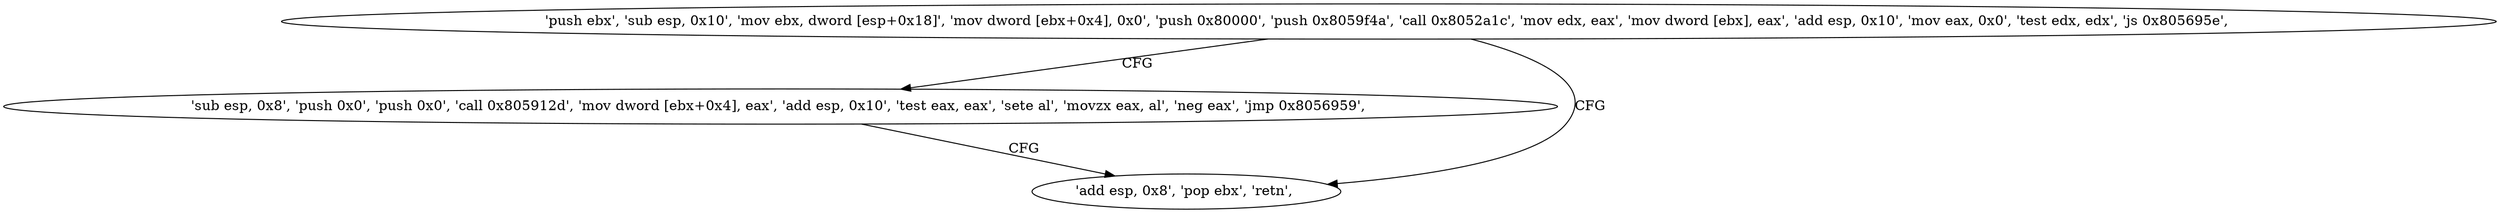 digraph "func" {
"134572331" [label = "'push ebx', 'sub esp, 0x10', 'mov ebx, dword [esp+0x18]', 'mov dword [ebx+0x4], 0x0', 'push 0x80000', 'push 0x8059f4a', 'call 0x8052a1c', 'mov edx, eax', 'mov dword [ebx], eax', 'add esp, 0x10', 'mov eax, 0x0', 'test edx, edx', 'js 0x805695e', " ]
"134572382" [label = "'sub esp, 0x8', 'push 0x0', 'push 0x0', 'call 0x805912d', 'mov dword [ebx+0x4], eax', 'add esp, 0x10', 'test eax, eax', 'sete al', 'movzx eax, al', 'neg eax', 'jmp 0x8056959', " ]
"134572377" [label = "'add esp, 0x8', 'pop ebx', 'retn', " ]
"134572331" -> "134572382" [ label = "CFG" ]
"134572331" -> "134572377" [ label = "CFG" ]
"134572382" -> "134572377" [ label = "CFG" ]
}
